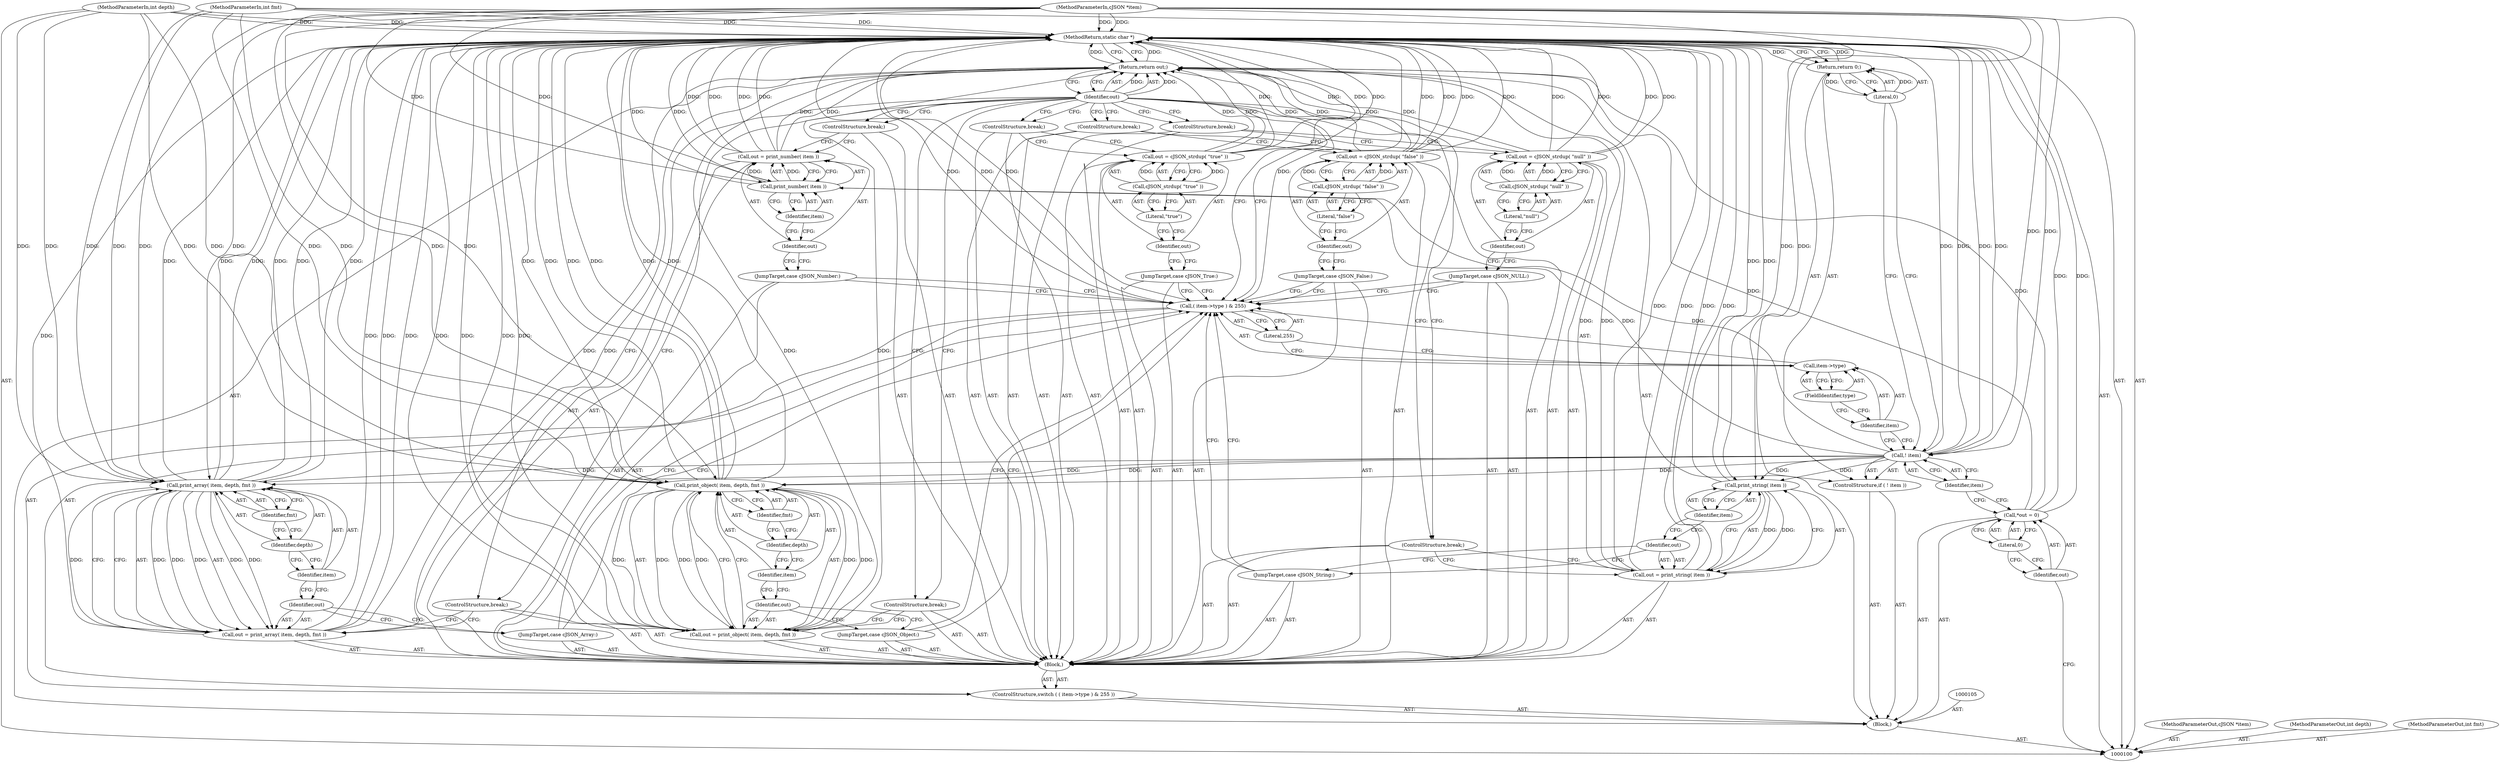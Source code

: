digraph "1_iperf_91f2fa59e8ed80dfbf400add0164ee0e508e412a_45" {
"1000169" [label="(MethodReturn,static char *)"];
"1000101" [label="(MethodParameterIn,cJSON *item)"];
"1000219" [label="(MethodParameterOut,cJSON *item)"];
"1000102" [label="(MethodParameterIn,int depth)"];
"1000220" [label="(MethodParameterOut,int depth)"];
"1000103" [label="(MethodParameterIn,int fmt)"];
"1000221" [label="(MethodParameterOut,int fmt)"];
"1000139" [label="(JumpTarget,case cJSON_Number:)"];
"1000140" [label="(Call,out = print_number( item ))"];
"1000141" [label="(Identifier,out)"];
"1000142" [label="(Call,print_number( item ))"];
"1000143" [label="(Identifier,item)"];
"1000144" [label="(ControlStructure,break;)"];
"1000145" [label="(JumpTarget,case cJSON_String:)"];
"1000146" [label="(Call,out = print_string( item ))"];
"1000147" [label="(Identifier,out)"];
"1000148" [label="(Call,print_string( item ))"];
"1000149" [label="(Identifier,item)"];
"1000150" [label="(ControlStructure,break;)"];
"1000151" [label="(JumpTarget,case cJSON_Array:)"];
"1000152" [label="(Call,out = print_array( item, depth, fmt ))"];
"1000153" [label="(Identifier,out)"];
"1000154" [label="(Call,print_array( item, depth, fmt ))"];
"1000155" [label="(Identifier,item)"];
"1000156" [label="(Identifier,depth)"];
"1000157" [label="(Identifier,fmt)"];
"1000158" [label="(ControlStructure,break;)"];
"1000159" [label="(JumpTarget,case cJSON_Object:)"];
"1000160" [label="(Call,out = print_object( item, depth, fmt ))"];
"1000161" [label="(Identifier,out)"];
"1000162" [label="(Call,print_object( item, depth, fmt ))"];
"1000163" [label="(Identifier,item)"];
"1000164" [label="(Identifier,depth)"];
"1000165" [label="(Identifier,fmt)"];
"1000166" [label="(ControlStructure,break;)"];
"1000167" [label="(Return,return out;)"];
"1000168" [label="(Identifier,out)"];
"1000104" [label="(Block,)"];
"1000108" [label="(Literal,0)"];
"1000106" [label="(Call,*out = 0)"];
"1000107" [label="(Identifier,out)"];
"1000109" [label="(ControlStructure,if ( ! item ))"];
"1000110" [label="(Call,! item)"];
"1000111" [label="(Identifier,item)"];
"1000112" [label="(Return,return 0;)"];
"1000113" [label="(Literal,0)"];
"1000114" [label="(ControlStructure,switch ( ( item->type ) & 255 ))"];
"1000115" [label="(Call,( item->type ) & 255)"];
"1000116" [label="(Call,item->type)"];
"1000117" [label="(Identifier,item)"];
"1000118" [label="(FieldIdentifier,type)"];
"1000119" [label="(Literal,255)"];
"1000120" [label="(Block,)"];
"1000121" [label="(JumpTarget,case cJSON_NULL:)"];
"1000122" [label="(Call,out = cJSON_strdup( \"null\" ))"];
"1000123" [label="(Identifier,out)"];
"1000124" [label="(Call,cJSON_strdup( \"null\" ))"];
"1000125" [label="(Literal,\"null\")"];
"1000126" [label="(ControlStructure,break;)"];
"1000127" [label="(JumpTarget,case cJSON_False:)"];
"1000128" [label="(Call,out = cJSON_strdup( \"false\" ))"];
"1000129" [label="(Identifier,out)"];
"1000130" [label="(Call,cJSON_strdup( \"false\" ))"];
"1000131" [label="(Literal,\"false\")"];
"1000132" [label="(ControlStructure,break;)"];
"1000133" [label="(JumpTarget,case cJSON_True:)"];
"1000134" [label="(Call,out = cJSON_strdup( \"true\" ))"];
"1000135" [label="(Identifier,out)"];
"1000136" [label="(Call,cJSON_strdup( \"true\" ))"];
"1000137" [label="(Literal,\"true\")"];
"1000138" [label="(ControlStructure,break;)"];
"1000169" -> "1000100"  [label="AST: "];
"1000169" -> "1000112"  [label="CFG: "];
"1000169" -> "1000167"  [label="CFG: "];
"1000140" -> "1000169"  [label="DDG: "];
"1000140" -> "1000169"  [label="DDG: "];
"1000106" -> "1000169"  [label="DDG: "];
"1000154" -> "1000169"  [label="DDG: "];
"1000154" -> "1000169"  [label="DDG: "];
"1000154" -> "1000169"  [label="DDG: "];
"1000115" -> "1000169"  [label="DDG: "];
"1000115" -> "1000169"  [label="DDG: "];
"1000152" -> "1000169"  [label="DDG: "];
"1000152" -> "1000169"  [label="DDG: "];
"1000102" -> "1000169"  [label="DDG: "];
"1000128" -> "1000169"  [label="DDG: "];
"1000128" -> "1000169"  [label="DDG: "];
"1000162" -> "1000169"  [label="DDG: "];
"1000162" -> "1000169"  [label="DDG: "];
"1000162" -> "1000169"  [label="DDG: "];
"1000122" -> "1000169"  [label="DDG: "];
"1000122" -> "1000169"  [label="DDG: "];
"1000103" -> "1000169"  [label="DDG: "];
"1000148" -> "1000169"  [label="DDG: "];
"1000146" -> "1000169"  [label="DDG: "];
"1000146" -> "1000169"  [label="DDG: "];
"1000134" -> "1000169"  [label="DDG: "];
"1000134" -> "1000169"  [label="DDG: "];
"1000101" -> "1000169"  [label="DDG: "];
"1000110" -> "1000169"  [label="DDG: "];
"1000110" -> "1000169"  [label="DDG: "];
"1000142" -> "1000169"  [label="DDG: "];
"1000160" -> "1000169"  [label="DDG: "];
"1000160" -> "1000169"  [label="DDG: "];
"1000112" -> "1000169"  [label="DDG: "];
"1000167" -> "1000169"  [label="DDG: "];
"1000101" -> "1000100"  [label="AST: "];
"1000101" -> "1000169"  [label="DDG: "];
"1000101" -> "1000110"  [label="DDG: "];
"1000101" -> "1000142"  [label="DDG: "];
"1000101" -> "1000148"  [label="DDG: "];
"1000101" -> "1000154"  [label="DDG: "];
"1000101" -> "1000162"  [label="DDG: "];
"1000219" -> "1000100"  [label="AST: "];
"1000102" -> "1000100"  [label="AST: "];
"1000102" -> "1000169"  [label="DDG: "];
"1000102" -> "1000154"  [label="DDG: "];
"1000102" -> "1000162"  [label="DDG: "];
"1000220" -> "1000100"  [label="AST: "];
"1000103" -> "1000100"  [label="AST: "];
"1000103" -> "1000169"  [label="DDG: "];
"1000103" -> "1000154"  [label="DDG: "];
"1000103" -> "1000162"  [label="DDG: "];
"1000221" -> "1000100"  [label="AST: "];
"1000139" -> "1000120"  [label="AST: "];
"1000139" -> "1000115"  [label="CFG: "];
"1000141" -> "1000139"  [label="CFG: "];
"1000140" -> "1000120"  [label="AST: "];
"1000140" -> "1000142"  [label="CFG: "];
"1000141" -> "1000140"  [label="AST: "];
"1000142" -> "1000140"  [label="AST: "];
"1000144" -> "1000140"  [label="CFG: "];
"1000140" -> "1000169"  [label="DDG: "];
"1000140" -> "1000169"  [label="DDG: "];
"1000142" -> "1000140"  [label="DDG: "];
"1000140" -> "1000167"  [label="DDG: "];
"1000141" -> "1000140"  [label="AST: "];
"1000141" -> "1000139"  [label="CFG: "];
"1000143" -> "1000141"  [label="CFG: "];
"1000142" -> "1000140"  [label="AST: "];
"1000142" -> "1000143"  [label="CFG: "];
"1000143" -> "1000142"  [label="AST: "];
"1000140" -> "1000142"  [label="CFG: "];
"1000142" -> "1000169"  [label="DDG: "];
"1000142" -> "1000140"  [label="DDG: "];
"1000110" -> "1000142"  [label="DDG: "];
"1000101" -> "1000142"  [label="DDG: "];
"1000143" -> "1000142"  [label="AST: "];
"1000143" -> "1000141"  [label="CFG: "];
"1000142" -> "1000143"  [label="CFG: "];
"1000144" -> "1000120"  [label="AST: "];
"1000144" -> "1000140"  [label="CFG: "];
"1000168" -> "1000144"  [label="CFG: "];
"1000145" -> "1000120"  [label="AST: "];
"1000145" -> "1000115"  [label="CFG: "];
"1000147" -> "1000145"  [label="CFG: "];
"1000146" -> "1000120"  [label="AST: "];
"1000146" -> "1000148"  [label="CFG: "];
"1000147" -> "1000146"  [label="AST: "];
"1000148" -> "1000146"  [label="AST: "];
"1000150" -> "1000146"  [label="CFG: "];
"1000146" -> "1000169"  [label="DDG: "];
"1000146" -> "1000169"  [label="DDG: "];
"1000148" -> "1000146"  [label="DDG: "];
"1000146" -> "1000167"  [label="DDG: "];
"1000147" -> "1000146"  [label="AST: "];
"1000147" -> "1000145"  [label="CFG: "];
"1000149" -> "1000147"  [label="CFG: "];
"1000148" -> "1000146"  [label="AST: "];
"1000148" -> "1000149"  [label="CFG: "];
"1000149" -> "1000148"  [label="AST: "];
"1000146" -> "1000148"  [label="CFG: "];
"1000148" -> "1000169"  [label="DDG: "];
"1000148" -> "1000146"  [label="DDG: "];
"1000110" -> "1000148"  [label="DDG: "];
"1000101" -> "1000148"  [label="DDG: "];
"1000149" -> "1000148"  [label="AST: "];
"1000149" -> "1000147"  [label="CFG: "];
"1000148" -> "1000149"  [label="CFG: "];
"1000150" -> "1000120"  [label="AST: "];
"1000150" -> "1000146"  [label="CFG: "];
"1000168" -> "1000150"  [label="CFG: "];
"1000151" -> "1000120"  [label="AST: "];
"1000151" -> "1000115"  [label="CFG: "];
"1000153" -> "1000151"  [label="CFG: "];
"1000152" -> "1000120"  [label="AST: "];
"1000152" -> "1000154"  [label="CFG: "];
"1000153" -> "1000152"  [label="AST: "];
"1000154" -> "1000152"  [label="AST: "];
"1000158" -> "1000152"  [label="CFG: "];
"1000152" -> "1000169"  [label="DDG: "];
"1000152" -> "1000169"  [label="DDG: "];
"1000154" -> "1000152"  [label="DDG: "];
"1000154" -> "1000152"  [label="DDG: "];
"1000154" -> "1000152"  [label="DDG: "];
"1000152" -> "1000167"  [label="DDG: "];
"1000153" -> "1000152"  [label="AST: "];
"1000153" -> "1000151"  [label="CFG: "];
"1000155" -> "1000153"  [label="CFG: "];
"1000154" -> "1000152"  [label="AST: "];
"1000154" -> "1000157"  [label="CFG: "];
"1000155" -> "1000154"  [label="AST: "];
"1000156" -> "1000154"  [label="AST: "];
"1000157" -> "1000154"  [label="AST: "];
"1000152" -> "1000154"  [label="CFG: "];
"1000154" -> "1000169"  [label="DDG: "];
"1000154" -> "1000169"  [label="DDG: "];
"1000154" -> "1000169"  [label="DDG: "];
"1000154" -> "1000152"  [label="DDG: "];
"1000154" -> "1000152"  [label="DDG: "];
"1000154" -> "1000152"  [label="DDG: "];
"1000110" -> "1000154"  [label="DDG: "];
"1000101" -> "1000154"  [label="DDG: "];
"1000102" -> "1000154"  [label="DDG: "];
"1000103" -> "1000154"  [label="DDG: "];
"1000155" -> "1000154"  [label="AST: "];
"1000155" -> "1000153"  [label="CFG: "];
"1000156" -> "1000155"  [label="CFG: "];
"1000156" -> "1000154"  [label="AST: "];
"1000156" -> "1000155"  [label="CFG: "];
"1000157" -> "1000156"  [label="CFG: "];
"1000157" -> "1000154"  [label="AST: "];
"1000157" -> "1000156"  [label="CFG: "];
"1000154" -> "1000157"  [label="CFG: "];
"1000158" -> "1000120"  [label="AST: "];
"1000158" -> "1000152"  [label="CFG: "];
"1000168" -> "1000158"  [label="CFG: "];
"1000159" -> "1000120"  [label="AST: "];
"1000159" -> "1000115"  [label="CFG: "];
"1000161" -> "1000159"  [label="CFG: "];
"1000160" -> "1000120"  [label="AST: "];
"1000160" -> "1000162"  [label="CFG: "];
"1000161" -> "1000160"  [label="AST: "];
"1000162" -> "1000160"  [label="AST: "];
"1000166" -> "1000160"  [label="CFG: "];
"1000160" -> "1000169"  [label="DDG: "];
"1000160" -> "1000169"  [label="DDG: "];
"1000162" -> "1000160"  [label="DDG: "];
"1000162" -> "1000160"  [label="DDG: "];
"1000162" -> "1000160"  [label="DDG: "];
"1000160" -> "1000167"  [label="DDG: "];
"1000161" -> "1000160"  [label="AST: "];
"1000161" -> "1000159"  [label="CFG: "];
"1000163" -> "1000161"  [label="CFG: "];
"1000162" -> "1000160"  [label="AST: "];
"1000162" -> "1000165"  [label="CFG: "];
"1000163" -> "1000162"  [label="AST: "];
"1000164" -> "1000162"  [label="AST: "];
"1000165" -> "1000162"  [label="AST: "];
"1000160" -> "1000162"  [label="CFG: "];
"1000162" -> "1000169"  [label="DDG: "];
"1000162" -> "1000169"  [label="DDG: "];
"1000162" -> "1000169"  [label="DDG: "];
"1000162" -> "1000160"  [label="DDG: "];
"1000162" -> "1000160"  [label="DDG: "];
"1000162" -> "1000160"  [label="DDG: "];
"1000110" -> "1000162"  [label="DDG: "];
"1000101" -> "1000162"  [label="DDG: "];
"1000102" -> "1000162"  [label="DDG: "];
"1000103" -> "1000162"  [label="DDG: "];
"1000163" -> "1000162"  [label="AST: "];
"1000163" -> "1000161"  [label="CFG: "];
"1000164" -> "1000163"  [label="CFG: "];
"1000164" -> "1000162"  [label="AST: "];
"1000164" -> "1000163"  [label="CFG: "];
"1000165" -> "1000164"  [label="CFG: "];
"1000165" -> "1000162"  [label="AST: "];
"1000165" -> "1000164"  [label="CFG: "];
"1000162" -> "1000165"  [label="CFG: "];
"1000166" -> "1000120"  [label="AST: "];
"1000166" -> "1000160"  [label="CFG: "];
"1000168" -> "1000166"  [label="CFG: "];
"1000167" -> "1000104"  [label="AST: "];
"1000167" -> "1000168"  [label="CFG: "];
"1000168" -> "1000167"  [label="AST: "];
"1000169" -> "1000167"  [label="CFG: "];
"1000167" -> "1000169"  [label="DDG: "];
"1000168" -> "1000167"  [label="DDG: "];
"1000106" -> "1000167"  [label="DDG: "];
"1000128" -> "1000167"  [label="DDG: "];
"1000152" -> "1000167"  [label="DDG: "];
"1000134" -> "1000167"  [label="DDG: "];
"1000122" -> "1000167"  [label="DDG: "];
"1000140" -> "1000167"  [label="DDG: "];
"1000146" -> "1000167"  [label="DDG: "];
"1000160" -> "1000167"  [label="DDG: "];
"1000168" -> "1000167"  [label="AST: "];
"1000168" -> "1000115"  [label="CFG: "];
"1000168" -> "1000126"  [label="CFG: "];
"1000168" -> "1000132"  [label="CFG: "];
"1000168" -> "1000138"  [label="CFG: "];
"1000168" -> "1000144"  [label="CFG: "];
"1000168" -> "1000150"  [label="CFG: "];
"1000168" -> "1000158"  [label="CFG: "];
"1000168" -> "1000166"  [label="CFG: "];
"1000167" -> "1000168"  [label="CFG: "];
"1000168" -> "1000167"  [label="DDG: "];
"1000104" -> "1000100"  [label="AST: "];
"1000105" -> "1000104"  [label="AST: "];
"1000106" -> "1000104"  [label="AST: "];
"1000109" -> "1000104"  [label="AST: "];
"1000114" -> "1000104"  [label="AST: "];
"1000167" -> "1000104"  [label="AST: "];
"1000108" -> "1000106"  [label="AST: "];
"1000108" -> "1000107"  [label="CFG: "];
"1000106" -> "1000108"  [label="CFG: "];
"1000106" -> "1000104"  [label="AST: "];
"1000106" -> "1000108"  [label="CFG: "];
"1000107" -> "1000106"  [label="AST: "];
"1000108" -> "1000106"  [label="AST: "];
"1000111" -> "1000106"  [label="CFG: "];
"1000106" -> "1000169"  [label="DDG: "];
"1000106" -> "1000167"  [label="DDG: "];
"1000107" -> "1000106"  [label="AST: "];
"1000107" -> "1000100"  [label="CFG: "];
"1000108" -> "1000107"  [label="CFG: "];
"1000109" -> "1000104"  [label="AST: "];
"1000110" -> "1000109"  [label="AST: "];
"1000112" -> "1000109"  [label="AST: "];
"1000110" -> "1000109"  [label="AST: "];
"1000110" -> "1000111"  [label="CFG: "];
"1000111" -> "1000110"  [label="AST: "];
"1000113" -> "1000110"  [label="CFG: "];
"1000117" -> "1000110"  [label="CFG: "];
"1000110" -> "1000169"  [label="DDG: "];
"1000110" -> "1000169"  [label="DDG: "];
"1000101" -> "1000110"  [label="DDG: "];
"1000110" -> "1000142"  [label="DDG: "];
"1000110" -> "1000148"  [label="DDG: "];
"1000110" -> "1000154"  [label="DDG: "];
"1000110" -> "1000162"  [label="DDG: "];
"1000111" -> "1000110"  [label="AST: "];
"1000111" -> "1000106"  [label="CFG: "];
"1000110" -> "1000111"  [label="CFG: "];
"1000112" -> "1000109"  [label="AST: "];
"1000112" -> "1000113"  [label="CFG: "];
"1000113" -> "1000112"  [label="AST: "];
"1000169" -> "1000112"  [label="CFG: "];
"1000112" -> "1000169"  [label="DDG: "];
"1000113" -> "1000112"  [label="DDG: "];
"1000113" -> "1000112"  [label="AST: "];
"1000113" -> "1000110"  [label="CFG: "];
"1000112" -> "1000113"  [label="CFG: "];
"1000113" -> "1000112"  [label="DDG: "];
"1000114" -> "1000104"  [label="AST: "];
"1000115" -> "1000114"  [label="AST: "];
"1000120" -> "1000114"  [label="AST: "];
"1000115" -> "1000114"  [label="AST: "];
"1000115" -> "1000119"  [label="CFG: "];
"1000116" -> "1000115"  [label="AST: "];
"1000119" -> "1000115"  [label="AST: "];
"1000121" -> "1000115"  [label="CFG: "];
"1000127" -> "1000115"  [label="CFG: "];
"1000133" -> "1000115"  [label="CFG: "];
"1000139" -> "1000115"  [label="CFG: "];
"1000145" -> "1000115"  [label="CFG: "];
"1000151" -> "1000115"  [label="CFG: "];
"1000159" -> "1000115"  [label="CFG: "];
"1000168" -> "1000115"  [label="CFG: "];
"1000115" -> "1000169"  [label="DDG: "];
"1000115" -> "1000169"  [label="DDG: "];
"1000116" -> "1000115"  [label="AST: "];
"1000116" -> "1000118"  [label="CFG: "];
"1000117" -> "1000116"  [label="AST: "];
"1000118" -> "1000116"  [label="AST: "];
"1000119" -> "1000116"  [label="CFG: "];
"1000117" -> "1000116"  [label="AST: "];
"1000117" -> "1000110"  [label="CFG: "];
"1000118" -> "1000117"  [label="CFG: "];
"1000118" -> "1000116"  [label="AST: "];
"1000118" -> "1000117"  [label="CFG: "];
"1000116" -> "1000118"  [label="CFG: "];
"1000119" -> "1000115"  [label="AST: "];
"1000119" -> "1000116"  [label="CFG: "];
"1000115" -> "1000119"  [label="CFG: "];
"1000120" -> "1000114"  [label="AST: "];
"1000121" -> "1000120"  [label="AST: "];
"1000122" -> "1000120"  [label="AST: "];
"1000126" -> "1000120"  [label="AST: "];
"1000127" -> "1000120"  [label="AST: "];
"1000128" -> "1000120"  [label="AST: "];
"1000132" -> "1000120"  [label="AST: "];
"1000133" -> "1000120"  [label="AST: "];
"1000134" -> "1000120"  [label="AST: "];
"1000138" -> "1000120"  [label="AST: "];
"1000139" -> "1000120"  [label="AST: "];
"1000140" -> "1000120"  [label="AST: "];
"1000144" -> "1000120"  [label="AST: "];
"1000145" -> "1000120"  [label="AST: "];
"1000146" -> "1000120"  [label="AST: "];
"1000150" -> "1000120"  [label="AST: "];
"1000151" -> "1000120"  [label="AST: "];
"1000152" -> "1000120"  [label="AST: "];
"1000158" -> "1000120"  [label="AST: "];
"1000159" -> "1000120"  [label="AST: "];
"1000160" -> "1000120"  [label="AST: "];
"1000166" -> "1000120"  [label="AST: "];
"1000121" -> "1000120"  [label="AST: "];
"1000121" -> "1000115"  [label="CFG: "];
"1000123" -> "1000121"  [label="CFG: "];
"1000122" -> "1000120"  [label="AST: "];
"1000122" -> "1000124"  [label="CFG: "];
"1000123" -> "1000122"  [label="AST: "];
"1000124" -> "1000122"  [label="AST: "];
"1000126" -> "1000122"  [label="CFG: "];
"1000122" -> "1000169"  [label="DDG: "];
"1000122" -> "1000169"  [label="DDG: "];
"1000124" -> "1000122"  [label="DDG: "];
"1000122" -> "1000167"  [label="DDG: "];
"1000123" -> "1000122"  [label="AST: "];
"1000123" -> "1000121"  [label="CFG: "];
"1000125" -> "1000123"  [label="CFG: "];
"1000124" -> "1000122"  [label="AST: "];
"1000124" -> "1000125"  [label="CFG: "];
"1000125" -> "1000124"  [label="AST: "];
"1000122" -> "1000124"  [label="CFG: "];
"1000124" -> "1000122"  [label="DDG: "];
"1000125" -> "1000124"  [label="AST: "];
"1000125" -> "1000123"  [label="CFG: "];
"1000124" -> "1000125"  [label="CFG: "];
"1000126" -> "1000120"  [label="AST: "];
"1000126" -> "1000122"  [label="CFG: "];
"1000168" -> "1000126"  [label="CFG: "];
"1000127" -> "1000120"  [label="AST: "];
"1000127" -> "1000115"  [label="CFG: "];
"1000129" -> "1000127"  [label="CFG: "];
"1000128" -> "1000120"  [label="AST: "];
"1000128" -> "1000130"  [label="CFG: "];
"1000129" -> "1000128"  [label="AST: "];
"1000130" -> "1000128"  [label="AST: "];
"1000132" -> "1000128"  [label="CFG: "];
"1000128" -> "1000169"  [label="DDG: "];
"1000128" -> "1000169"  [label="DDG: "];
"1000130" -> "1000128"  [label="DDG: "];
"1000128" -> "1000167"  [label="DDG: "];
"1000129" -> "1000128"  [label="AST: "];
"1000129" -> "1000127"  [label="CFG: "];
"1000131" -> "1000129"  [label="CFG: "];
"1000130" -> "1000128"  [label="AST: "];
"1000130" -> "1000131"  [label="CFG: "];
"1000131" -> "1000130"  [label="AST: "];
"1000128" -> "1000130"  [label="CFG: "];
"1000130" -> "1000128"  [label="DDG: "];
"1000131" -> "1000130"  [label="AST: "];
"1000131" -> "1000129"  [label="CFG: "];
"1000130" -> "1000131"  [label="CFG: "];
"1000132" -> "1000120"  [label="AST: "];
"1000132" -> "1000128"  [label="CFG: "];
"1000168" -> "1000132"  [label="CFG: "];
"1000133" -> "1000120"  [label="AST: "];
"1000133" -> "1000115"  [label="CFG: "];
"1000135" -> "1000133"  [label="CFG: "];
"1000134" -> "1000120"  [label="AST: "];
"1000134" -> "1000136"  [label="CFG: "];
"1000135" -> "1000134"  [label="AST: "];
"1000136" -> "1000134"  [label="AST: "];
"1000138" -> "1000134"  [label="CFG: "];
"1000134" -> "1000169"  [label="DDG: "];
"1000134" -> "1000169"  [label="DDG: "];
"1000136" -> "1000134"  [label="DDG: "];
"1000134" -> "1000167"  [label="DDG: "];
"1000135" -> "1000134"  [label="AST: "];
"1000135" -> "1000133"  [label="CFG: "];
"1000137" -> "1000135"  [label="CFG: "];
"1000136" -> "1000134"  [label="AST: "];
"1000136" -> "1000137"  [label="CFG: "];
"1000137" -> "1000136"  [label="AST: "];
"1000134" -> "1000136"  [label="CFG: "];
"1000136" -> "1000134"  [label="DDG: "];
"1000137" -> "1000136"  [label="AST: "];
"1000137" -> "1000135"  [label="CFG: "];
"1000136" -> "1000137"  [label="CFG: "];
"1000138" -> "1000120"  [label="AST: "];
"1000138" -> "1000134"  [label="CFG: "];
"1000168" -> "1000138"  [label="CFG: "];
}
